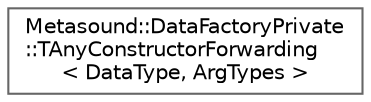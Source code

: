 digraph "Graphical Class Hierarchy"
{
 // INTERACTIVE_SVG=YES
 // LATEX_PDF_SIZE
  bgcolor="transparent";
  edge [fontname=Helvetica,fontsize=10,labelfontname=Helvetica,labelfontsize=10];
  node [fontname=Helvetica,fontsize=10,shape=box,height=0.2,width=0.4];
  rankdir="LR";
  Node0 [id="Node000000",label="Metasound::DataFactoryPrivate\l::TAnyConstructorForwarding\l\< DataType, ArgTypes \>",height=0.2,width=0.4,color="grey40", fillcolor="white", style="filled",URL="$d5/da7/structMetasound_1_1DataFactoryPrivate_1_1TAnyConstructorForwarding.html",tooltip="Denotes that parameter pack arguments and/or FOperatorSettings is optional when constructing the Meta..."];
}
